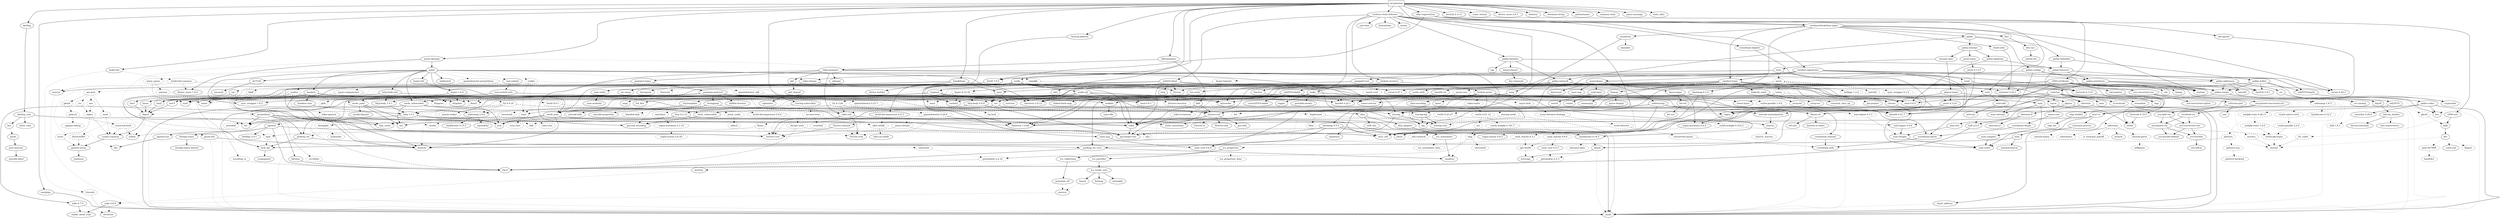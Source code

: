 digraph {
    0 [ label = "cat-gateway" shape = box]
    1 [ label = "anyhow" ]
    2 [ label = "base64 0.22.1" ]
    3 [ label = "bb8" ]
    4 [ label = "bb8-postgres" ]
    5 [ label = "bech32 0.11.0" ]
    6 [ label = "blake2b_simd" ]
    7 [ label = "build-info" ]
    8 [ label = "bytes" ]
    9 [ label = "c509-certificate" ]
    10 [ label = "cardano-blockchain-types" ]
    11 [ label = "cardano-chain-follower" ]
    12 [ label = "catalyst-signed-doc" ]
    13 [ label = "catalyst-types" ]
    14 [ label = "chrono" ]
    15 [ label = "clap" ]
    16 [ label = "const_format" ]
    17 [ label = "cpu-time" ]
    18 [ label = "crossbeam-skiplist" ]
    19 [ label = "darling" ]
    20 [ label = "dashmap 6.1.0" ]
    21 [ label = "derive_more 2.0.1" ]
    22 [ label = "dotenvy" ]
    23 [ label = "duration-string" ]
    24 [ label = "ed25519-dalek" ]
    25 [ label = "futures" ]
    26 [ label = "gethostname" ]
    27 [ label = "handlebars" ]
    28 [ label = "hex" ]
    29 [ label = "local-ip-address" ]
    30 [ label = "memory-stats" ]
    31 [ label = "mime" ]
    32 [ label = "minicbor 0.25.1" ]
    33 [ label = "minijinja" ]
    34 [ label = "moka" ]
    35 [ label = "num-bigint 0.4.6" ]
    36 [ label = "num-traits" ]
    37 [ label = "openssl" ]
    38 [ label = "pallas" ]
    39 [ label = "pallas-traverse" ]
    40 [ label = "panic-message" ]
    41 [ label = "poem" ]
    42 [ label = "poem-openapi" ]
    43 [ label = "prometheus" ]
    44 [ label = "rand 0.8.5" ]
    45 [ label = "rayon" ]
    46 [ label = "rbac-registration" ]
    47 [ label = "regex" ]
    48 [ label = "rust-embed" ]
    49 [ label = "scylla" ]
    50 [ label = "serde" ]
    51 [ label = "serde_json" ]
    52 [ label = "stats_alloc" ]
    53 [ label = "strum 0.26.3" ]
    54 [ label = "thiserror 1.0.69" ]
    55 [ label = "tokio" ]
    56 [ label = "tokio-postgres" ]
    57 [ label = "tracing" ]
    58 [ label = "tracing-subscriber" ]
    59 [ label = "ulid" ]
    60 [ label = "url" ]
    61 [ label = "uuid" ]
    62 [ label = "x509-cert" ]
    63 [ label = "futures-util" ]
    64 [ label = "parking_lot" ]
    65 [ label = "arrayref" ]
    66 [ label = "arrayvec" ]
    67 [ label = "constant_time_eq" ]
    68 [ label = "bincode" style = dashed]
    69 [ label = "build-info-common" style = dashed]
    70 [ label = "asn1-rs" ]
    71 [ label = "bimap" ]
    72 [ label = "oid" ]
    73 [ label = "oid-registry" ]
    74 [ label = "once_cell" ]
    75 [ label = "thiserror 2.0.12" ]
    76 [ label = "cbork-utils" ]
    77 [ label = "dirs" ]
    78 [ label = "ouroboros" ]
    79 [ label = "crossbeam-channel" ]
    80 [ label = "crossbeam-epoch" ]
    81 [ label = "hickory-resolver" ]
    82 [ label = "http 1.3.1" ]
    83 [ label = "humantime" ]
    84 [ label = "memx" ]
    85 [ label = "mithril-client" ]
    86 [ label = "pallas-crypto" ]
    87 [ label = "pallas-hardano" ]
    88 [ label = "tar" ]
    89 [ label = "tracing-log" ]
    90 [ label = "ureq" ]
    91 [ label = "zstd" ]
    92 [ label = "brotli 7.0.0" ]
    93 [ label = "coset" ]
    94 [ label = "ed25519-bip32" ]
    95 [ label = "jsonpath-rust" ]
    96 [ label = "jsonschema" ]
    97 [ label = "base64-url" ]
    98 [ label = "fluent-uri" ]
    99 [ label = "fmmap" ]
    100 [ label = "orx-concurrent-vec" ]
    101 [ label = "strum 0.27.1" ]
    102 [ label = "clap_builder" ]
    103 [ label = "crossbeam-utils" ]
    104 [ label = "darling_core" ]
    105 [ label = "cfg-if" ]
    106 [ label = "hashbrown 0.14.5" ]
    107 [ label = "lock_api" ]
    108 [ label = "parking_lot_core" ]
    109 [ label = "curve25519-dalek" ]
    110 [ label = "ed25519" ]
    111 [ label = "rand_core 0.6.4" ]
    112 [ label = "sha2" ]
    113 [ label = "subtle" ]
    114 [ label = "zeroize" style = dashed]
    115 [ label = "futures-channel" ]
    116 [ label = "futures-core" ]
    117 [ label = "futures-executor" style = dashed]
    118 [ label = "futures-io" ]
    119 [ label = "futures-sink" ]
    120 [ label = "futures-task" ]
    121 [ label = "derive_builder" ]
    122 [ label = "log" ]
    123 [ label = "num-order" ]
    124 [ label = "pest" ]
    125 [ label = "half 2.6.0" ]
    126 [ label = "async-lock" style = dashed]
    127 [ label = "event-listener" style = dashed]
    128 [ label = "portable-atomic" ]
    129 [ label = "smallvec" ]
    130 [ label = "tagptr" ]
    131 [ label = "num-integer" ]
    132 [ label = "bitflags 2.9.1" ]
    133 [ label = "foreign-types" ]
    134 [ label = "libc" ]
    135 [ label = "openssl-sys" ]
    136 [ label = "pallas-addresses" ]
    137 [ label = "pallas-codec" ]
    138 [ label = "pallas-configs" ]
    139 [ label = "pallas-network" ]
    140 [ label = "pallas-primitives" ]
    141 [ label = "pallas-txbuilder" ]
    142 [ label = "pallas-utxorpc" ]
    143 [ label = "itertools 0.13.0" ]
    144 [ label = "async-compression" style = dashed]
    145 [ label = "cookie" style = dashed]
    146 [ label = "headers" ]
    147 [ label = "http-body-util" ]
    148 [ label = "hyper 1.6.0" ]
    149 [ label = "hyper-util" ]
    150 [ label = "mime_guess" style = dashed]
    151 [ label = "multer" style = dashed]
    152 [ label = "opentelemetry 0.27.1" style = dashed]
    153 [ label = "opentelemetry-prometheus" style = dashed]
    154 [ label = "percent-encoding" ]
    155 [ label = "pin-project-lite" ]
    156 [ label = "quick-xml" ]
    157 [ label = "rfc7239" ]
    158 [ label = "serde_urlencoded" ]
    159 [ label = "serde_yaml" ]
    160 [ label = "sync_wrapper 1.0.2" ]
    161 [ label = "tempfile" style = dashed]
    162 [ label = "time" style = dashed]
    163 [ label = "tokio-stream" ]
    164 [ label = "tokio-util" ]
    165 [ label = "wildmatch" ]
    166 [ label = "derive_more 1.0.0" ]
    167 [ label = "indexmap 2.9.0" ]
    168 [ label = "fnv" ]
    169 [ label = "lazy_static" ]
    170 [ label = "memchr" ]
    171 [ label = "protobuf" style = dashed]
    172 [ label = "rand_chacha 0.3.1" style = dashed]
    173 [ label = "either" ]
    174 [ label = "rayon-core" ]
    175 [ label = "der-parser" ]
    176 [ label = "aho-corasick" style = dashed]
    177 [ label = "regex-automata 0.4.9" ]
    178 [ label = "regex-syntax 0.8.5" ]
    179 [ label = "rust-embed-utils" ]
    180 [ label = "walkdir" ]
    181 [ label = "arc-swap" ]
    182 [ label = "byteorder" ]
    183 [ label = "dashmap 5.5.3" ]
    184 [ label = "histogram" ]
    185 [ label = "lz4_flex" ]
    186 [ label = "rand_pcg" ]
    187 [ label = "scylla-cql" ]
    188 [ label = "snap" ]
    189 [ label = "socket2" ]
    190 [ label = "tokio-openssl" style = dashed]
    191 [ label = "itoa" ]
    192 [ label = "ryu" ]
    193 [ label = "mio" style = dashed]
    194 [ label = "fallible-iterator" ]
    195 [ label = "phf" ]
    196 [ label = "postgres-protocol" ]
    197 [ label = "postgres-types" ]
    198 [ label = "rand 0.9.1" ]
    199 [ label = "whoami" ]
    200 [ label = "tracing-core" ]
    201 [ label = "matchers" style = dashed]
    202 [ label = "nu-ansi-term" style = dashed]
    203 [ label = "sharded-slab" style = dashed]
    204 [ label = "thread_local" style = dashed]
    205 [ label = "tracing-serde" style = dashed]
    206 [ label = "form_urlencoded" ]
    207 [ label = "idna" ]
    208 [ label = "const-oid" ]
    209 [ label = "der" ]
    210 [ label = "spki" ]
    211 [ label = "tls_codec" style = dashed]
    212 [ label = "pin-utils" ]
    213 [ label = "slab" style = dashed]
    214 [ label = "semver" ]
    215 [ label = "nom" ]
    216 [ label = "rusticata-macros" ]
    217 [ label = "dirs-sys" ]
    218 [ label = "aliasable" ]
    219 [ label = "static_assertions" ]
    220 [ label = "hickory-proto" ]
    221 [ label = "lru-cache" ]
    222 [ label = "resolv-conf" style = dashed]
    223 [ label = "rustls 0.21.12" style = dashed]
    224 [ label = "tokio-rustls" style = dashed]
    225 [ label = "flate2" style = dashed]
    226 [ label = "flume" style = dashed]
    227 [ label = "reqwest" ]
    228 [ label = "slog" ]
    229 [ label = "cryptoxide" ]
    230 [ label = "binary-layout" ]
    231 [ label = "tap" ]
    232 [ label = "filetime" ]
    233 [ label = "rustls 0.23.27" style = dashed]
    234 [ label = "rustls-native-certs" style = dashed]
    235 [ label = "rustls-pki-types" style = dashed]
    236 [ label = "webpki-roots 0.26.11" style = dashed]
    237 [ label = "zstd-safe" ]
    238 [ label = "alloc-no-stdlib" ]
    239 [ label = "alloc-stdlib" style = dashed]
    240 [ label = "brotli-decompressor 4.0.3" ]
    241 [ label = "ciborium" ]
    242 [ label = "ciborium-io" ]
    243 [ label = "ahash" ]
    244 [ label = "bytecount" ]
    245 [ label = "email_address" ]
    246 [ label = "fancy-regex" ]
    247 [ label = "fraction" ]
    248 [ label = "num-cmp" ]
    249 [ label = "referencing" ]
    250 [ label = "uuid-simd" ]
    251 [ label = "borrow-or-share" ]
    252 [ label = "ref-cast" ]
    253 [ label = "fs4" style = dashed]
    254 [ label = "memmap2" ]
    255 [ label = "parse-display" ]
    256 [ label = "orx-concurrent-option" ]
    257 [ label = "orx-fixed-vec" ]
    258 [ label = "orx-pinned-concurrent-col" ]
    259 [ label = "orx-pinned-vec" ]
    260 [ label = "orx-pseudo-default" ]
    261 [ label = "orx-split-vec" ]
    262 [ label = "anstream" style = dashed]
    263 [ label = "anstyle" ]
    264 [ label = "clap_lex" ]
    265 [ label = "strsim" style = dashed]
    266 [ label = "ident_case" ]
    267 [ label = "proc-macro2" ]
    268 [ label = "quote" ]
    269 [ label = "syn" ]
    270 [ label = "allocator-api2" style = dashed]
    271 [ label = "scopeguard" ]
    272 [ label = "digest" ]
    273 [ label = "pkcs8" style = dashed]
    274 [ label = "signature" ]
    275 [ label = "getrandom 0.2.16" style = dashed]
    276 [ label = "num-modular" ]
    277 [ label = "ucd-trie" ]
    278 [ label = "event-listener-strategy" style = dashed]
    279 [ label = "concurrent-queue" style = dashed]
    280 [ label = "foreign-types-shared" ]
    281 [ label = "base58" ]
    282 [ label = "bech32 0.9.1" ]
    283 [ label = "crc" ]
    284 [ label = "minicbor 0.20.0" ]
    285 [ label = "num-rational" ]
    286 [ label = "serde_with" ]
    287 [ label = "criterion" ]
    288 [ label = "pallas-wallet" ]
    289 [ label = "pallas-applying" ]
    290 [ label = "prost-types" ]
    291 [ label = "utxorpc-spec" ]
    292 [ label = "brotli 8.0.1" style = dashed]
    293 [ label = "aes-gcm" style = dashed]
    294 [ label = "hkdf" style = dashed]
    295 [ label = "hmac" ]
    296 [ label = "base64 0.21.7" ]
    297 [ label = "headers-core" ]
    298 [ label = "httpdate" ]
    299 [ label = "sha1" ]
    300 [ label = "http-body 1.0.1" ]
    301 [ label = "h2 0.4.10" style = dashed]
    302 [ label = "httparse" style = dashed]
    303 [ label = "want" style = dashed]
    304 [ label = "tower-service" ]
    305 [ label = "unicase" style = dashed]
    306 [ label = "encoding_rs" style = dashed]
    307 [ label = "spin" style = dashed]
    308 [ label = "opentelemetry 0.24.0" style = dashed]
    309 [ label = "opentelemetry_sdk" style = dashed]
    310 [ label = "uncased" ]
    311 [ label = "unsafe-libyaml" ]
    312 [ label = "fastrand" style = dashed]
    313 [ label = "deranged" style = dashed]
    314 [ label = "num-conv" style = dashed]
    315 [ label = "powerfmt" style = dashed]
    316 [ label = "time-core" style = dashed]
    317 [ label = "equivalent" ]
    318 [ label = "hashbrown 0.15.3" ]
    319 [ label = "ppv-lite86" style = dashed]
    320 [ label = "crossbeam-deque" ]
    321 [ label = "same-file" ]
    322 [ label = "twox-hash" style = dashed]
    323 [ label = "bigdecimal" style = dashed]
    324 [ label = "num-bigint 0.3.3" style = dashed]
    325 [ label = "secrecy" style = dashed]
    326 [ label = "stable_deref_trait" ]
    327 [ label = "yoke 0.7.5" ]
    328 [ label = "phf_shared" ]
    329 [ label = "md-5" ]
    330 [ label = "stringprep" ]
    331 [ label = "rand_chacha 0.9.0" style = dashed]
    332 [ label = "rand_core 0.9.3" ]
    333 [ label = "regex-automata 0.1.10" style = dashed]
    334 [ label = "overload" style = dashed]
    335 [ label = "idna_adapter" ]
    336 [ label = "utf8_iter" ]
    337 [ label = "flagset" style = dashed]
    338 [ label = "pem-rfc7468" style = dashed]
    339 [ label = "base64ct" style = dashed]
    340 [ label = "minimal-lexical" ]
    341 [ label = "option-ext" ]
    342 [ label = "data-encoding" ]
    343 [ label = "ipnet" ]
    344 [ label = "rustls-pemfile 1.0.4" style = dashed]
    345 [ label = "tinyvec" ]
    346 [ label = "linked-hash-map" ]
    347 [ label = "ring" style = dashed]
    348 [ label = "rustls-webpki 0.101.7" style = dashed]
    349 [ label = "sct" style = dashed]
    350 [ label = "crc32fast" style = dashed]
    351 [ label = "miniz_oxide" style = dashed]
    352 [ label = "nanorand" style = dashed]
    353 [ label = "doc-comment" ]
    354 [ label = "rustls-webpki 0.103.3" style = dashed]
    355 [ label = "rustls-pemfile 2.2.0" style = dashed]
    356 [ label = "webpki-roots 1.0.0" style = dashed]
    357 [ label = "zstd-sys" ]
    358 [ label = "ciborium-ll" ]
    359 [ label = "getrandom 0.3.3" style = dashed]
    360 [ label = "zerocopy" ]
    361 [ label = "bit-set" ]
    362 [ label = "num" ]
    363 [ label = "outref" ]
    364 [ label = "vsimd" ]
    365 [ label = "orx-concurrent-iter" ]
    366 [ label = "orx-iterable" ]
    367 [ label = "anstyle-parse" style = dashed]
    368 [ label = "anstyle-query" style = dashed]
    369 [ label = "colorchoice" style = dashed]
    370 [ label = "is_terminal_polyfill" style = dashed]
    371 [ label = "utf8parse" style = dashed]
    372 [ label = "unicode-ident" ]
    373 [ label = "block-buffer" style = dashed]
    374 [ label = "crypto-common" ]
    375 [ label = "crc-catalog" ]
    376 [ label = "half 1.8.3" style = dashed]
    377 [ label = "indexmap 1.9.3" style = dashed]
    378 [ label = "anes" ]
    379 [ label = "cast" ]
    380 [ label = "criterion-plot" ]
    381 [ label = "is-terminal" ]
    382 [ label = "itertools 0.10.5" ]
    383 [ label = "oorandom" ]
    384 [ label = "plotters" style = dashed]
    385 [ label = "tinytemplate" ]
    386 [ label = "bip39" ]
    387 [ label = "prost 0.13.5" ]
    388 [ label = "pbjson" ]
    389 [ label = "pbjson-types" ]
    390 [ label = "prost 0.12.6" ]
    391 [ label = "tonic" ]
    392 [ label = "brotli-decompressor 5.0.0" style = dashed]
    393 [ label = "aead" style = dashed]
    394 [ label = "aes" style = dashed]
    395 [ label = "cipher" style = dashed]
    396 [ label = "ctr" style = dashed]
    397 [ label = "ghash" style = dashed]
    398 [ label = "atomic-waker" style = dashed]
    399 [ label = "try-lock" style = dashed]
    400 [ label = "glob" style = dashed]
    401 [ label = "libm" style = dashed]
    402 [ label = "zerofrom" ]
    403 [ label = "siphasher" ]
    404 [ label = "unicode-bidi" ]
    405 [ label = "unicode-normalization" ]
    406 [ label = "unicode-properties" ]
    407 [ label = "regex-syntax 0.6.29" style = dashed]
    408 [ label = "icu_normalizer" ]
    409 [ label = "icu_properties" ]
    410 [ label = "tinyvec_macros" style = dashed]
    411 [ label = "untrusted" style = dashed]
    412 [ label = "adler2" style = dashed]
    413 [ label = "bit-vec" ]
    414 [ label = "num-complex" ]
    415 [ label = "num-iter" ]
    416 [ label = "orx-self-or" ]
    417 [ label = "generic-array" ]
    418 [ label = "typenum" ]
    419 [ label = "hashbrown 0.12.3" style = dashed]
    420 [ label = "plotters-backend" style = dashed]
    421 [ label = "plotters-svg" style = dashed]
    422 [ label = "bitcoin_hashes" ]
    423 [ label = "async-stream" style = dashed]
    424 [ label = "axum" style = dashed]
    425 [ label = "h2 0.3.26" style = dashed]
    426 [ label = "http 0.2.12" ]
    427 [ label = "http-body 0.4.6" ]
    428 [ label = "hyper 0.14.32" style = dashed]
    429 [ label = "hyper-timeout" style = dashed]
    430 [ label = "pin-project" ]
    431 [ label = "tower" style = dashed]
    432 [ label = "tower-layer" ]
    433 [ label = "inout" style = dashed]
    434 [ label = "opaque-debug" style = dashed]
    435 [ label = "polyval" style = dashed]
    436 [ label = "icu_collections" ]
    437 [ label = "icu_normalizer_data" style = dashed]
    438 [ label = "icu_provider" ]
    439 [ label = "zerovec" ]
    440 [ label = "icu_locale_core" ]
    441 [ label = "icu_properties_data" style = dashed]
    442 [ label = "potential_utf" ]
    443 [ label = "zerotrie" ]
    444 [ label = "bitcoin-internals" ]
    445 [ label = "hex-conservative" ]
    446 [ label = "axum-core" style = dashed]
    447 [ label = "bitflags 1.3.2" style = dashed]
    448 [ label = "matchit" style = dashed]
    449 [ label = "sync_wrapper 0.1.2" style = dashed]
    450 [ label = "tokio-io-timeout" style = dashed]
    451 [ label = "universal-hash" style = dashed]
    452 [ label = "yoke 0.8.0" ]
    453 [ label = "tinystr" ]
    454 [ label = "writeable" ]
    455 [ label = "litemap" ]
    0 -> 4 [ ]
    0 -> 5 [ ]
    0 -> 7 [ ]
    0 -> 11 [ ]
    0 -> 12 [ ]
    0 -> 16 [ ]
    0 -> 19 [ ]
    0 -> 21 [ ]
    0 -> 22 [ ]
    0 -> 23 [ ]
    0 -> 26 [ ]
    0 -> 27 [ ]
    0 -> 29 [ ]
    0 -> 30 [ ]
    0 -> 33 [ ]
    0 -> 40 [ ]
    0 -> 42 [ ]
    0 -> 46 [ ]
    0 -> 49 [ ]
    0 -> 52 [ ]
    0 -> 58 [ ]
    0 -> 59 [ ]
    3 -> 63 [ ]
    3 -> 55 [ ]
    4 -> 3 [ ]
    4 -> 56 [ ]
    6 -> 65 [ ]
    6 -> 66 [ ]
    6 -> 67 [ ]
    7 -> 68 [ style = dotted]
    7 -> 69 [ style = dotted]
    9 -> 1 [ ]
    9 -> 71 [ ]
    9 -> 24 [ ]
    9 -> 28 [ ]
    9 -> 32 [ ]
    9 -> 72 [ ]
    9 -> 73 [ ]
    9 -> 74 [ ]
    9 -> 47 [ ]
    9 -> 53 [ ]
    9 -> 75 [ ]
    10 -> 1 [ ]
    10 -> 13 [ ]
    10 -> 76 [ ]
    10 -> 20 [ ]
    10 -> 77 [ ]
    10 -> 78 [ ]
    10 -> 38 [ ]
    10 -> 53 [ ]
    11 -> 10 [ ]
    11 -> 17 [ ]
    11 -> 18 [ ]
    11 -> 81 [ ]
    11 -> 83 [ ]
    11 -> 84 [ ]
    11 -> 85 [ ]
    11 -> 34 [ ]
    11 -> 87 [ ]
    11 -> 89 [ ]
    11 -> 90 [ ]
    12 -> 1 [ ]
    12 -> 92 [ ]
    12 -> 13 [ ]
    12 -> 15 [ ]
    12 -> 93 [ ]
    12 -> 94 [ ]
    12 -> 25 [ ]
    12 -> 95 [ ]
    12 -> 96 [ ]
    12 -> 53 [ ]
    13 -> 97 [ ]
    13 -> 6 [ ]
    13 -> 14 [ ]
    13 -> 24 [ ]
    13 -> 98 [ ]
    13 -> 99 [ ]
    13 -> 32 [ ]
    13 -> 100 [ ]
    13 -> 86 [ ]
    13 -> 101 [ ]
    13 -> 75 [ ]
    13 -> 57 [ ]
    13 -> 61 [ ]
    14 -> 36 [ ]
    14 -> 50 [ style = dotted]
    15 -> 102 [ ]
    18 -> 80 [ ]
    19 -> 104 [ ]
    20 -> 106 [ ]
    20 -> 107 [ ]
    20 -> 74 [ ]
    20 -> 108 [ ]
    20 -> 45 [ style = dotted]
    24 -> 109 [ ]
    24 -> 110 [ ]
    24 -> 112 [ ]
    25 -> 117 [ style = dotted]
    27 -> 121 [ ]
    27 -> 122 [ ]
    27 -> 123 [ ]
    27 -> 124 [ ]
    27 -> 51 [ ]
    29 -> 54 [ ]
    32 -> 125 [ style = dotted]
    33 -> 50 [ ]
    34 -> 126 [ style = dotted]
    34 -> 79 [ ]
    34 -> 80 [ ]
    34 -> 63 [ style = dotted]
    34 -> 64 [ ]
    34 -> 128 [ ]
    34 -> 130 [ ]
    34 -> 54 [ ]
    34 -> 61 [ ]
    35 -> 131 [ ]
    37 -> 132 [ ]
    37 -> 105 [ ]
    37 -> 133 [ ]
    37 -> 74 [ ]
    37 -> 135 [ ]
    38 -> 138 [ ]
    38 -> 139 [ ]
    38 -> 141 [ ]
    38 -> 142 [ ]
    39 -> 143 [ ]
    39 -> 136 [ ]
    39 -> 140 [ ]
    41 -> 144 [ style = dotted]
    41 -> 14 [ style = dotted]
    41 -> 145 [ style = dotted]
    41 -> 146 [ ]
    41 -> 28 [ style = dotted]
    41 -> 147 [ ]
    41 -> 149 [ ]
    41 -> 150 [ style = dotted]
    41 -> 151 [ style = dotted]
    41 -> 152 [ style = dotted]
    41 -> 153 [ style = dotted]
    41 -> 156 [ style = dotted]
    41 -> 47 [ ]
    41 -> 157 [ ]
    41 -> 48 [ style = dotted]
    41 -> 51 [ ]
    41 -> 158 [ ]
    41 -> 159 [ style = dotted]
    41 -> 160 [ ]
    41 -> 161 [ style = dotted]
    41 -> 75 [ ]
    41 -> 163 [ style = dotted]
    41 -> 165 [ ]
    42 -> 166 [ ]
    42 -> 41 [ ]
    42 -> 60 [ style = dotted]
    42 -> 61 [ style = dotted]
    43 -> 168 [ ]
    43 -> 169 [ ]
    43 -> 170 [ ]
    43 -> 64 [ ]
    43 -> 171 [ style = dotted]
    43 -> 54 [ ]
    44 -> 172 [ style = dotted]
    45 -> 173 [ ]
    45 -> 174 [ ]
    46 -> 92 [ ]
    46 -> 9 [ ]
    46 -> 10 [ ]
    46 -> 175 [ ]
    46 -> 62 [ ]
    46 -> 91 [ ]
    47 -> 177 [ ]
    48 -> 179 [ ]
    49 -> 181 [ ]
    49 -> 2 [ style = dotted]
    49 -> 183 [ ]
    49 -> 25 [ ]
    49 -> 184 [ ]
    49 -> 143 [ ]
    49 -> 169 [ ]
    49 -> 44 [ ]
    49 -> 186 [ ]
    49 -> 187 [ ]
    49 -> 159 [ style = dotted]
    49 -> 189 [ ]
    49 -> 190 [ style = dotted]
    49 -> 57 [ ]
    49 -> 60 [ style = dotted]
    51 -> 191 [ ]
    51 -> 170 [ ]
    51 -> 192 [ ]
    51 -> 50 [ ]
    55 -> 8 [ style = dotted]
    55 -> 193 [ style = dotted]
    55 -> 64 [ style = dotted]
    55 -> 155 [ ]
    56 -> 63 [ ]
    56 -> 122 [ ]
    56 -> 154 [ ]
    56 -> 195 [ ]
    56 -> 197 [ ]
    56 -> 164 [ ]
    56 -> 199 [ ]
    57 -> 122 [ style = dotted]
    57 -> 155 [ ]
    57 -> 200 [ ]
    58 -> 201 [ style = dotted]
    58 -> 202 [ style = dotted]
    58 -> 47 [ style = dotted]
    58 -> 51 [ style = dotted]
    58 -> 203 [ style = dotted]
    58 -> 129 [ style = dotted]
    58 -> 204 [ style = dotted]
    58 -> 162 [ style = dotted]
    58 -> 57 [ style = dotted]
    58 -> 89 [ style = dotted]
    58 -> 205 [ style = dotted]
    59 -> 198 [ style = dotted]
    59 -> 61 [ style = dotted]
    60 -> 206 [ ]
    60 -> 207 [ ]
    61 -> 50 [ style = dotted]
    62 -> 210 [ ]
    62 -> 211 [ style = dotted]
    63 -> 115 [ style = dotted]
    63 -> 118 [ style = dotted]
    63 -> 120 [ ]
    63 -> 170 [ style = dotted]
    63 -> 155 [ ]
    63 -> 212 [ ]
    63 -> 213 [ style = dotted]
    64 -> 107 [ ]
    64 -> 108 [ ]
    68 -> 50 [ style = dashed]
    69 -> 14 [ style = dashed]
    69 -> 166 [ style = dashed]
    69 -> 214 [ style = dashed]
    70 -> 36 [ ]
    70 -> 216 [ ]
    70 -> 54 [ ]
    73 -> 70 [ ]
    76 -> 32 [ ]
    77 -> 217 [ ]
    78 -> 218 [ ]
    78 -> 219 [ ]
    79 -> 103 [ ]
    80 -> 103 [ ]
    81 -> 220 [ ]
    81 -> 221 [ ]
    81 -> 222 [ style = dotted]
    82 -> 8 [ ]
    82 -> 168 [ ]
    82 -> 191 [ ]
    85 -> 1 [ ]
    85 -> 14 [ ]
    85 -> 225 [ style = dotted]
    85 -> 226 [ style = dotted]
    85 -> 25 [ ]
    85 -> 227 [ ]
    85 -> 214 [ ]
    85 -> 228 [ ]
    85 -> 101 [ ]
    85 -> 88 [ style = dotted]
    85 -> 75 [ ]
    85 -> 55 [ ]
    85 -> 61 [ ]
    85 -> 91 [ style = dotted]
    86 -> 229 [ ]
    86 -> 137 [ ]
    86 -> 111 [ ]
    87 -> 230 [ ]
    87 -> 139 [ ]
    87 -> 39 [ ]
    87 -> 231 [ ]
    88 -> 232 [ ]
    89 -> 122 [ ]
    89 -> 200 [ ]
    90 -> 2 [ ]
    90 -> 225 [ style = dotted]
    90 -> 233 [ style = dotted]
    90 -> 234 [ style = dotted]
    90 -> 60 [ ]
    90 -> 236 [ style = dotted]
    91 -> 237 [ ]
    92 -> 240 [ ]
    93 -> 241 [ ]
    94 -> 229 [ ]
    95 -> 124 [ ]
    95 -> 47 [ ]
    95 -> 51 [ ]
    96 -> 244 [ ]
    96 -> 245 [ ]
    96 -> 246 [ ]
    96 -> 247 [ ]
    96 -> 248 [ ]
    96 -> 249 [ ]
    96 -> 227 [ style = dotted]
    96 -> 250 [ ]
    97 -> 2 [ ]
    98 -> 251 [ ]
    98 -> 252 [ ]
    98 -> 50 [ style = dotted]
    99 -> 182 [ ]
    99 -> 253 [ style = dotted]
    99 -> 254 [ ]
    99 -> 255 [ ]
    100 -> 256 [ ]
    100 -> 258 [ ]
    100 -> 50 [ style = dotted]
    102 -> 262 [ style = dotted]
    102 -> 264 [ ]
    102 -> 265 [ style = dotted]
    104 -> 168 [ ]
    104 -> 266 [ ]
    104 -> 265 [ style = dotted]
    104 -> 269 [ ]
    106 -> 243 [ style = dotted]
    106 -> 270 [ style = dotted]
    107 -> 271 [ ]
    108 -> 105 [ ]
    108 -> 129 [ ]
    109 -> 272 [ style = dotted]
    109 -> 114 [ style = dotted]
    110 -> 273 [ style = dotted]
    110 -> 50 [ style = dotted]
    110 -> 274 [ ]
    111 -> 275 [ style = dotted]
    112 -> 272 [ ]
    115 -> 116 [ ]
    115 -> 119 [ style = dotted]
    117 -> 63 [ style = dashed]
    123 -> 276 [ ]
    124 -> 170 [ style = dotted]
    124 -> 75 [ style = dotted]
    124 -> 277 [ ]
    125 -> 105 [ ]
    126 -> 278 [ style = dashed]
    127 -> 279 [ style = dashed]
    127 -> 155 [ style = dashed]
    131 -> 36 [ ]
    133 -> 280 [ ]
    135 -> 134 [ ]
    136 -> 281 [ ]
    136 -> 282 [ ]
    136 -> 283 [ ]
    136 -> 86 [ ]
    137 -> 28 [ ]
    137 -> 284 [ ]
    137 -> 50 [ ]
    137 -> 54 [ ]
    138 -> 285 [ ]
    138 -> 136 [ ]
    138 -> 140 [ ]
    138 -> 286 [ ]
    139 -> 182 [ ]
    139 -> 143 [ ]
    139 -> 86 [ ]
    139 -> 44 [ ]
    139 -> 189 [ ]
    139 -> 55 [ ]
    139 -> 57 [ ]
    140 -> 281 [ ]
    140 -> 282 [ ]
    140 -> 287 [ ]
    140 -> 122 [ ]
    140 -> 86 [ ]
    141 -> 39 [ ]
    141 -> 288 [ ]
    142 -> 289 [ ]
    142 -> 290 [ ]
    142 -> 291 [ ]
    143 -> 173 [ ]
    144 -> 292 [ style = dotted]
    144 -> 225 [ style = dotted]
    144 -> 116 [ style = dashed]
    144 -> 170 [ style = dashed]
    144 -> 55 [ style = dotted]
    145 -> 293 [ style = dotted]
    145 -> 2 [ style = dotted]
    145 -> 294 [ style = dotted]
    145 -> 154 [ style = dotted]
    145 -> 44 [ style = dotted]
    145 -> 112 [ style = dotted]
    145 -> 162 [ style = dashed]
    146 -> 296 [ ]
    146 -> 297 [ ]
    146 -> 298 [ ]
    146 -> 31 [ ]
    146 -> 299 [ ]
    147 -> 116 [ ]
    147 -> 300 [ ]
    147 -> 155 [ ]
    148 -> 63 [ style = dotted]
    148 -> 301 [ style = dotted]
    148 -> 300 [ ]
    148 -> 302 [ style = dotted]
    148 -> 298 [ style = dotted]
    148 -> 303 [ style = dotted]
    149 -> 148 [ ]
    149 -> 134 [ style = dotted]
    149 -> 189 [ style = dotted]
    149 -> 304 [ style = dotted]
    150 -> 31 [ style = dashed]
    150 -> 305 [ style = dashed]
    151 -> 306 [ style = dashed]
    151 -> 63 [ style = dashed]
    151 -> 82 [ style = dashed]
    151 -> 302 [ style = dashed]
    151 -> 31 [ style = dashed]
    151 -> 307 [ style = dashed]
    151 -> 55 [ style = dotted]
    152 -> 116 [ style = dotted]
    152 -> 119 [ style = dotted]
    152 -> 54 [ style = dotted]
    152 -> 57 [ style = dotted]
    153 -> 309 [ style = dashed]
    153 -> 43 [ style = dashed]
    156 -> 170 [ ]
    156 -> 50 [ style = dotted]
    157 -> 310 [ ]
    158 -> 206 [ ]
    158 -> 191 [ ]
    158 -> 192 [ ]
    158 -> 50 [ ]
    159 -> 167 [ ]
    159 -> 191 [ ]
    159 -> 192 [ ]
    159 -> 311 [ ]
    160 -> 116 [ style = dotted]
    161 -> 312 [ style = dashed]
    161 -> 74 [ style = dashed]
    162 -> 313 [ style = dashed]
    162 -> 191 [ style = dotted]
    162 -> 314 [ style = dashed]
    162 -> 316 [ style = dashed]
    163 -> 116 [ ]
    163 -> 55 [ ]
    164 -> 116 [ ]
    164 -> 119 [ ]
    164 -> 55 [ ]
    167 -> 317 [ ]
    167 -> 318 [ ]
    167 -> 50 [ style = dotted]
    172 -> 319 [ style = dashed]
    172 -> 111 [ style = dashed]
    174 -> 320 [ ]
    175 -> 70 [ ]
    176 -> 170 [ style = dotted]
    177 -> 176 [ style = dotted]
    177 -> 178 [ style = dotted]
    179 -> 112 [ ]
    179 -> 180 [ ]
    180 -> 321 [ ]
    183 -> 106 [ ]
    183 -> 107 [ ]
    183 -> 74 [ ]
    183 -> 108 [ ]
    185 -> 322 [ style = dotted]
    186 -> 111 [ ]
    187 -> 323 [ style = dotted]
    187 -> 182 [ ]
    187 -> 14 [ style = dotted]
    187 -> 185 [ ]
    187 -> 324 [ style = dotted]
    187 -> 325 [ style = dotted]
    187 -> 188 [ ]
    187 -> 75 [ ]
    187 -> 162 [ style = dotted]
    187 -> 55 [ ]
    187 -> 61 [ ]
    187 -> 327 [ ]
    190 -> 37 [ style = dashed]
    190 -> 55 [ style = dashed]
    195 -> 328 [ ]
    196 -> 2 [ ]
    196 -> 182 [ ]
    196 -> 8 [ ]
    196 -> 194 [ ]
    196 -> 295 [ ]
    196 -> 329 [ ]
    196 -> 170 [ ]
    196 -> 198 [ ]
    196 -> 112 [ ]
    196 -> 330 [ ]
    197 -> 14 [ style = dotted]
    197 -> 196 [ ]
    197 -> 51 [ style = dotted]
    197 -> 162 [ style = dotted]
    197 -> 61 [ style = dotted]
    198 -> 331 [ style = dotted]
    200 -> 74 [ style = dotted]
    201 -> 333 [ style = dashed]
    202 -> 334 [ style = dashed]
    203 -> 169 [ style = dashed]
    204 -> 105 [ style = dashed]
    204 -> 74 [ style = dashed]
    205 -> 50 [ style = dashed]
    205 -> 200 [ style = dashed]
    206 -> 154 [ ]
    207 -> 335 [ ]
    207 -> 336 [ ]
    209 -> 208 [ style = dotted]
    209 -> 337 [ style = dotted]
    209 -> 338 [ style = dotted]
    209 -> 114 [ style = dotted]
    210 -> 209 [ ]
    211 -> 114 [ style = dashed]
    214 -> 50 [ style = dotted]
    215 -> 170 [ ]
    215 -> 340 [ ]
    216 -> 215 [ ]
    217 -> 341 [ ]
    220 -> 342 [ ]
    220 -> 63 [ ]
    220 -> 343 [ ]
    220 -> 44 [ ]
    220 -> 344 [ style = dotted]
    220 -> 54 [ ]
    220 -> 345 [ ]
    220 -> 224 [ style = dotted]
    220 -> 57 [ ]
    220 -> 60 [ ]
    221 -> 346 [ ]
    223 -> 122 [ style = dotted]
    223 -> 348 [ style = dashed]
    223 -> 349 [ style = dashed]
    224 -> 223 [ style = dashed]
    224 -> 55 [ style = dashed]
    225 -> 350 [ style = dashed]
    225 -> 351 [ style = dotted]
    226 -> 116 [ style = dotted]
    226 -> 119 [ style = dotted]
    226 -> 352 [ style = dotted]
    226 -> 307 [ style = dashed]
    227 -> 2 [ ]
    227 -> 63 [ ]
    227 -> 82 [ ]
    227 -> 51 [ style = dotted]
    227 -> 158 [ ]
    227 -> 160 [ ]
    227 -> 304 [ ]
    227 -> 60 [ ]
    230 -> 353 [ ]
    232 -> 105 [ ]
    233 -> 122 [ style = dotted]
    233 -> 74 [ style = dashed]
    233 -> 354 [ style = dashed]
    233 -> 113 [ style = dashed]
    234 -> 355 [ style = dashed]
    235 -> 114 [ style = dotted]
    236 -> 356 [ style = dashed]
    237 -> 357 [ ]
    239 -> 238 [ style = dashed]
    240 -> 239 [ style = dotted]
    241 -> 358 [ ]
    241 -> 50 [ ]
    243 -> 359 [ style = dotted]
    243 -> 50 [ style = dotted]
    243 -> 360 [ ]
    245 -> 50 [ style = dotted]
    246 -> 361 [ ]
    246 -> 177 [ ]
    247 -> 169 [ style = dotted]
    247 -> 362 [ ]
    249 -> 243 [ ]
    249 -> 98 [ ]
    249 -> 74 [ ]
    249 -> 154 [ ]
    249 -> 51 [ ]
    250 -> 363 [ ]
    250 -> 61 [ style = dotted]
    250 -> 364 [ ]
    253 -> 55 [ style = dotted]
    255 -> 47 [ style = dotted]
    257 -> 365 [ ]
    257 -> 259 [ ]
    258 -> 257 [ ]
    258 -> 261 [ ]
    259 -> 366 [ ]
    259 -> 260 [ ]
    261 -> 365 [ ]
    261 -> 259 [ ]
    262 -> 263 [ style = dashed]
    262 -> 367 [ style = dashed]
    262 -> 368 [ style = dotted]
    262 -> 369 [ style = dashed]
    262 -> 370 [ style = dashed]
    267 -> 372 [ ]
    268 -> 267 [ ]
    269 -> 268 [ style = dotted]
    272 -> 373 [ style = dotted]
    272 -> 374 [ ]
    272 -> 113 [ style = dotted]
    273 -> 210 [ style = dashed]
    274 -> 111 [ style = dotted]
    275 -> 105 [ style = dashed]
    278 -> 127 [ style = dashed]
    279 -> 103 [ style = dashed]
    283 -> 375 [ ]
    284 -> 376 [ style = dotted]
    285 -> 35 [ style = dotted]
    286 -> 2 [ style = dotted]
    286 -> 14 [ style = dotted]
    286 -> 28 [ style = dotted]
    286 -> 377 [ style = dotted]
    286 -> 167 [ style = dotted]
    286 -> 51 [ style = dotted]
    286 -> 162 [ style = dotted]
    287 -> 378 [ ]
    287 -> 241 [ ]
    287 -> 15 [ ]
    287 -> 380 [ ]
    287 -> 381 [ ]
    287 -> 74 [ ]
    287 -> 383 [ ]
    287 -> 384 [ style = dotted]
    287 -> 45 [ style = dotted]
    287 -> 47 [ ]
    287 -> 385 [ ]
    287 -> 180 [ ]
    288 -> 282 [ ]
    288 -> 386 [ ]
    288 -> 94 [ ]
    288 -> 86 [ ]
    288 -> 44 [ ]
    289 -> 39 [ ]
    289 -> 44 [ ]
    290 -> 387 [ ]
    291 -> 389 [ ]
    291 -> 391 [ ]
    292 -> 392 [ style = dashed]
    293 -> 393 [ style = dashed]
    293 -> 394 [ style = dotted]
    293 -> 396 [ style = dashed]
    293 -> 397 [ style = dashed]
    294 -> 295 [ style = dashed]
    295 -> 272 [ ]
    297 -> 82 [ ]
    299 -> 272 [ ]
    300 -> 82 [ ]
    301 -> 398 [ style = dashed]
    301 -> 82 [ style = dashed]
    301 -> 167 [ style = dashed]
    301 -> 213 [ style = dashed]
    301 -> 164 [ style = dashed]
    301 -> 57 [ style = dashed]
    303 -> 399 [ style = dashed]
    306 -> 105 [ style = dashed]
    307 -> 107 [ style = dotted]
    308 -> 116 [ style = dashed]
    308 -> 119 [ style = dashed]
    308 -> 74 [ style = dashed]
    308 -> 155 [ style = dotted]
    308 -> 54 [ style = dashed]
    309 -> 117 [ style = dashed]
    309 -> 400 [ style = dotted]
    309 -> 308 [ style = dashed]
    313 -> 315 [ style = dotted]
    313 -> 50 [ style = dotted]
    319 -> 360 [ style = dashed]
    320 -> 80 [ ]
    322 -> 105 [ style = dashed]
    322 -> 219 [ style = dashed]
    323 -> 401 [ style = dashed]
    323 -> 35 [ style = dashed]
    324 -> 131 [ style = dashed]
    325 -> 114 [ style = dashed]
    327 -> 50 [ style = dotted]
    327 -> 326 [ ]
    327 -> 402 [ style = dotted]
    328 -> 403 [ ]
    329 -> 272 [ ]
    330 -> 404 [ ]
    330 -> 405 [ ]
    330 -> 406 [ ]
    331 -> 319 [ style = dashed]
    331 -> 332 [ style = dashed]
    332 -> 359 [ style = dotted]
    333 -> 407 [ style = dotted]
    335 -> 408 [ ]
    338 -> 339 [ style = dashed]
    344 -> 296 [ style = dashed]
    345 -> 410 [ style = dotted]
    347 -> 275 [ style = dashed]
    347 -> 411 [ style = dashed]
    348 -> 347 [ style = dashed]
    349 -> 347 [ style = dashed]
    350 -> 105 [ style = dashed]
    351 -> 412 [ style = dashed]
    352 -> 275 [ style = dotted]
    354 -> 347 [ style = dotted]
    354 -> 235 [ style = dashed]
    355 -> 235 [ style = dashed]
    356 -> 235 [ style = dashed]
    358 -> 242 [ ]
    358 -> 125 [ ]
    359 -> 105 [ style = dashed]
    361 -> 413 [ ]
    362 -> 414 [ ]
    362 -> 415 [ ]
    362 -> 285 [ ]
    365 -> 366 [ ]
    365 -> 260 [ ]
    366 -> 416 [ ]
    367 -> 371 [ style = dotted]
    373 -> 417 [ style = dashed]
    374 -> 417 [ ]
    374 -> 111 [ style = dotted]
    377 -> 419 [ style = dashed]
    377 -> 50 [ style = dotted]
    380 -> 379 [ ]
    380 -> 382 [ ]
    382 -> 173 [ ]
    384 -> 36 [ style = dashed]
    384 -> 421 [ style = dotted]
    385 -> 51 [ ]
    386 -> 422 [ ]
    386 -> 111 [ style = dotted]
    386 -> 50 [ style = dotted]
    386 -> 405 [ style = dotted]
    387 -> 8 [ ]
    388 -> 296 [ ]
    388 -> 50 [ ]
    389 -> 14 [ ]
    389 -> 388 [ ]
    389 -> 390 [ ]
    390 -> 8 [ ]
    391 -> 423 [ style = dotted]
    391 -> 424 [ style = dotted]
    391 -> 296 [ ]
    391 -> 429 [ style = dotted]
    391 -> 390 [ style = dotted]
    391 -> 163 [ ]
    392 -> 239 [ style = dotted]
    393 -> 374 [ style = dashed]
    394 -> 395 [ style = dashed]
    395 -> 374 [ style = dashed]
    395 -> 433 [ style = dashed]
    396 -> 395 [ style = dashed]
    397 -> 435 [ style = dashed]
    405 -> 345 [ ]
    408 -> 437 [ style = dotted]
    408 -> 409 [ style = dotted]
    408 -> 129 [ ]
    409 -> 436 [ ]
    409 -> 441 [ style = dotted]
    409 -> 438 [ ]
    414 -> 36 [ ]
    415 -> 131 [ ]
    417 -> 418 [ ]
    421 -> 420 [ style = dashed]
    422 -> 444 [ ]
    422 -> 445 [ ]
    423 -> 116 [ style = dashed]
    423 -> 155 [ style = dashed]
    424 -> 446 [ style = dashed]
    424 -> 447 [ style = dashed]
    424 -> 428 [ style = dashed]
    424 -> 448 [ style = dashed]
    424 -> 154 [ style = dashed]
    424 -> 449 [ style = dashed]
    424 -> 431 [ style = dashed]
    425 -> 63 [ style = dashed]
    425 -> 426 [ style = dashed]
    425 -> 167 [ style = dashed]
    425 -> 164 [ style = dashed]
    425 -> 57 [ style = dashed]
    426 -> 8 [ ]
    426 -> 168 [ ]
    426 -> 191 [ ]
    427 -> 426 [ ]
    427 -> 155 [ ]
    428 -> 425 [ style = dotted]
    428 -> 427 [ style = dashed]
    428 -> 302 [ style = dashed]
    428 -> 298 [ style = dashed]
    428 -> 189 [ style = dotted]
    428 -> 304 [ style = dashed]
    428 -> 303 [ style = dashed]
    429 -> 428 [ style = dashed]
    429 -> 450 [ style = dashed]
    431 -> 63 [ style = dotted]
    431 -> 377 [ style = dotted]
    431 -> 430 [ style = dotted]
    431 -> 44 [ style = dotted]
    431 -> 164 [ style = dotted]
    431 -> 432 [ style = dashed]
    431 -> 304 [ style = dashed]
    431 -> 57 [ style = dotted]
    433 -> 417 [ style = dashed]
    435 -> 434 [ style = dashed]
    435 -> 451 [ style = dashed]
    436 -> 442 [ ]
    438 -> 440 [ ]
    438 -> 443 [ style = dotted]
    439 -> 452 [ style = dotted]
    440 -> 455 [ ]
    440 -> 453 [ ]
    440 -> 454 [ ]
    442 -> 439 [ style = dotted]
    443 -> 452 [ style = dotted]
    446 -> 63 [ style = dashed]
    446 -> 427 [ style = dashed]
    446 -> 31 [ style = dashed]
    446 -> 432 [ style = dashed]
    446 -> 304 [ style = dashed]
    450 -> 55 [ style = dashed]
    451 -> 374 [ style = dashed]
    451 -> 113 [ style = dashed]
    452 -> 50 [ style = dotted]
    452 -> 326 [ ]
    452 -> 402 [ style = dotted]
    453 -> 439 [ style = dotted]
}

